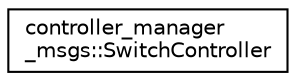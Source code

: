 digraph "Graphical Class Hierarchy"
{
  edge [fontname="Helvetica",fontsize="10",labelfontname="Helvetica",labelfontsize="10"];
  node [fontname="Helvetica",fontsize="10",shape=record];
  rankdir="LR";
  Node1 [label="controller_manager\l_msgs::SwitchController",height=0.2,width=0.4,color="black", fillcolor="white", style="filled",URL="$classcontroller__manager__msgs_1_1_switch_controller.html"];
}
